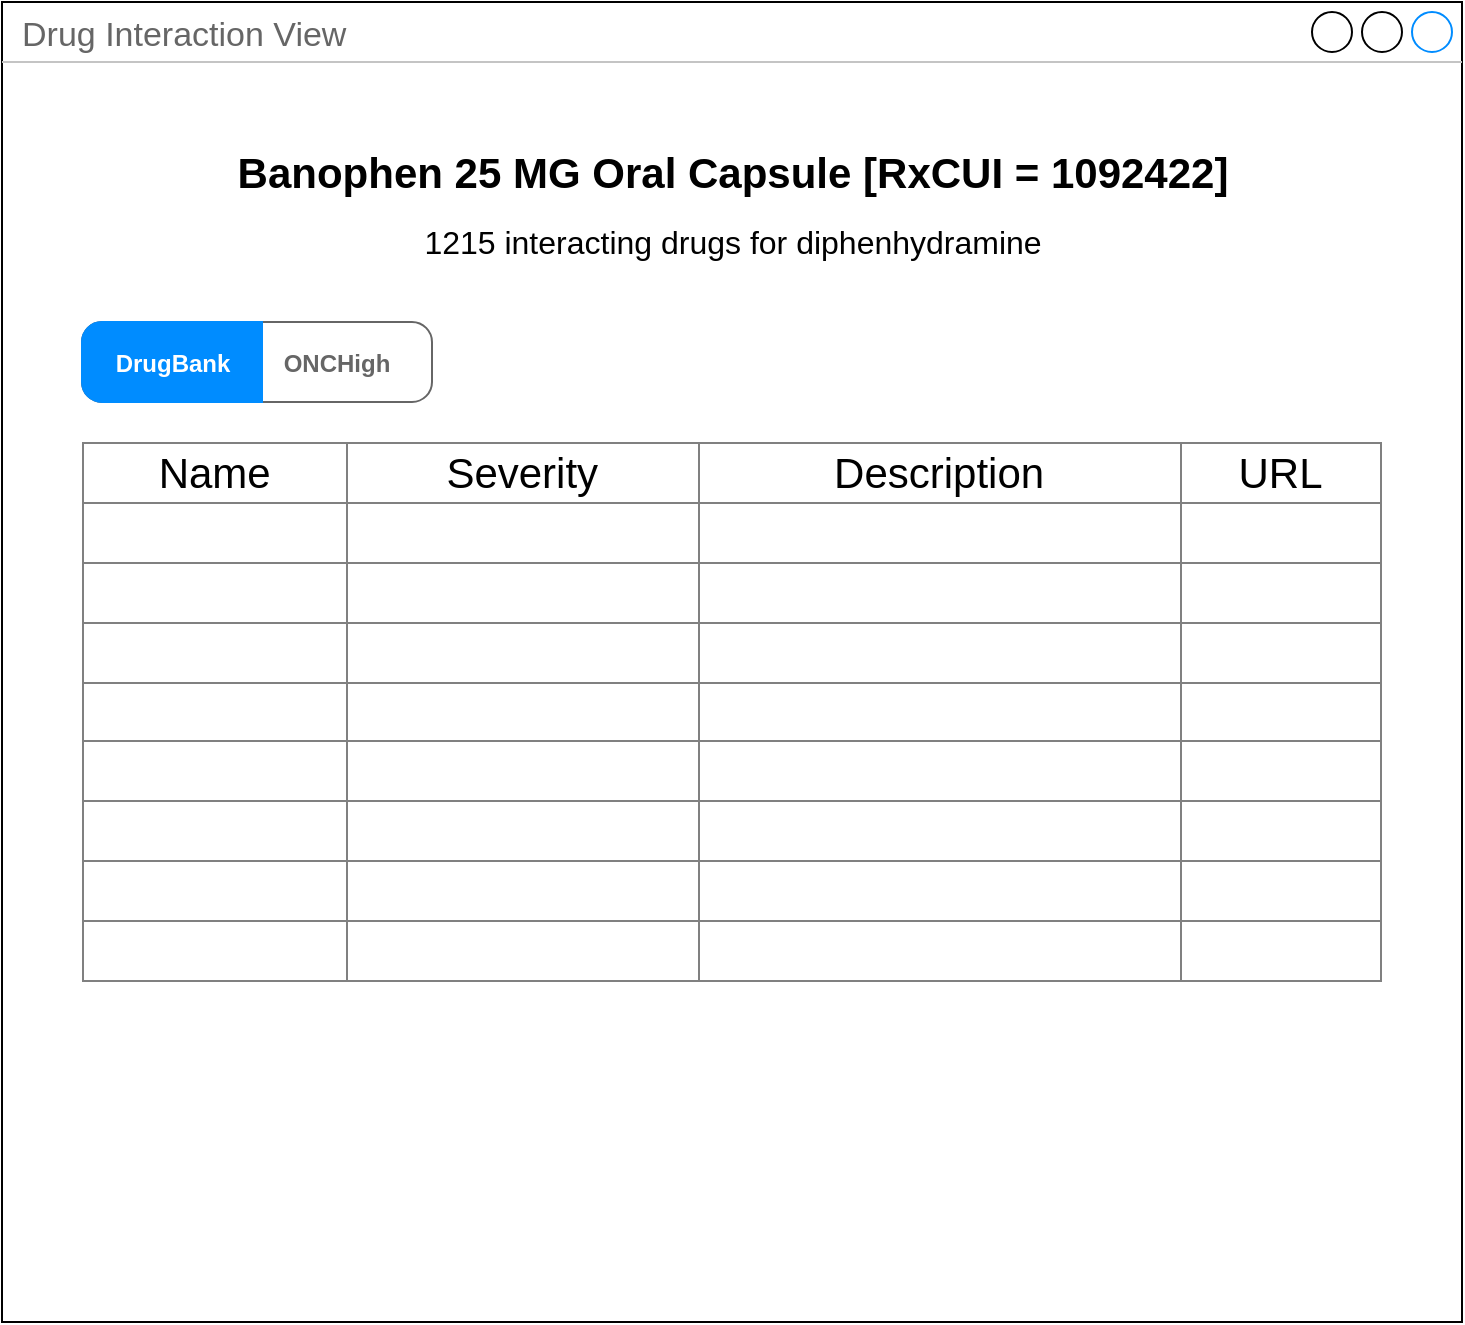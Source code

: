 <mxfile version="13.9.8" type="device"><diagram id="S5u4GdiyN1xAC15mnWeq" name="Page-1"><mxGraphModel dx="1117" dy="624" grid="1" gridSize="10" guides="1" tooltips="1" connect="1" arrows="1" fold="1" page="1" pageScale="1" pageWidth="850" pageHeight="1100" math="0" shadow="0"><root><mxCell id="0"/><mxCell id="1" parent="0"/><mxCell id="h0mi4vMKaG0pDyXDHq-z-10" value="Drug Interaction View" style="strokeWidth=1;shadow=0;dashed=0;align=center;html=1;shape=mxgraph.mockup.containers.window;align=left;verticalAlign=top;spacingLeft=8;strokeColor2=#008cff;strokeColor3=#c4c4c4;fontColor=#666666;mainText=;fontSize=17;labelBackgroundColor=none;" vertex="1" parent="1"><mxGeometry x="60" y="90" width="730" height="660" as="geometry"/></mxCell><mxCell id="h0mi4vMKaG0pDyXDHq-z-11" value="&lt;span style=&quot;font-size: 21px;&quot;&gt;Banophen 25 MG Oral Capsule [RxCUI = 1092422]&lt;br style=&quot;font-size: 21px;&quot;&gt;&lt;/span&gt;" style="text;html=1;align=center;verticalAlign=middle;resizable=0;points=[];autosize=1;fontSize=21;fontStyle=1" vertex="1" parent="1"><mxGeometry x="170" y="160" width="510" height="30" as="geometry"/></mxCell><mxCell id="h0mi4vMKaG0pDyXDHq-z-12" value="1215 interacting drugs for diphenhydramine" style="text;html=1;align=center;verticalAlign=middle;resizable=0;points=[];autosize=1;fontSize=16;" vertex="1" parent="1"><mxGeometry x="265" y="200" width="320" height="20" as="geometry"/></mxCell><mxCell id="h0mi4vMKaG0pDyXDHq-z-36" value="&lt;table border=&quot;1&quot; width=&quot;100%&quot; style=&quot;width: 100% ; height: 100% ; border-collapse: collapse&quot;&gt;&lt;tbody&gt;&lt;tr&gt;&lt;td style=&quot;text-align: center&quot;&gt;Name&lt;/td&gt;&lt;td align=&quot;center&quot;&gt;Severity&lt;/td&gt;&lt;td style=&quot;text-align: center&quot;&gt;Description&lt;/td&gt;&lt;td align=&quot;center&quot;&gt;URL&lt;/td&gt;&lt;/tr&gt;&lt;tr&gt;&lt;td&gt;&lt;br&gt;&lt;/td&gt;&lt;td align=&quot;center&quot;&gt;&lt;/td&gt;&lt;td&gt;&lt;br&gt;&lt;/td&gt;&lt;td align=&quot;center&quot;&gt;&lt;/td&gt;&lt;/tr&gt;&lt;tr&gt;&lt;td&gt;&lt;br&gt;&lt;/td&gt;&lt;td align=&quot;center&quot;&gt;&lt;/td&gt;&lt;td&gt;&lt;br&gt;&lt;/td&gt;&lt;td align=&quot;center&quot;&gt;&lt;br&gt;&lt;/td&gt;&lt;/tr&gt;&lt;tr&gt;&lt;td&gt;&lt;br&gt;&lt;/td&gt;&lt;td&gt;&lt;br&gt;&lt;/td&gt;&lt;td&gt;&lt;br&gt;&lt;/td&gt;&lt;td&gt;&lt;br&gt;&lt;/td&gt;&lt;/tr&gt;&lt;tr&gt;&lt;td&gt;&lt;br&gt;&lt;/td&gt;&lt;td&gt;&lt;br&gt;&lt;/td&gt;&lt;td&gt;&lt;br&gt;&lt;/td&gt;&lt;td&gt;&lt;br&gt;&lt;/td&gt;&lt;/tr&gt;&lt;tr&gt;&lt;td&gt;&lt;br&gt;&lt;/td&gt;&lt;td&gt;&lt;br&gt;&lt;/td&gt;&lt;td&gt;&lt;br&gt;&lt;/td&gt;&lt;td&gt;&lt;br&gt;&lt;/td&gt;&lt;/tr&gt;&lt;tr&gt;&lt;td&gt;&lt;br&gt;&lt;/td&gt;&lt;td&gt;&lt;br&gt;&lt;/td&gt;&lt;td&gt;&lt;br&gt;&lt;/td&gt;&lt;td&gt;&lt;br&gt;&lt;/td&gt;&lt;/tr&gt;&lt;tr&gt;&lt;td&gt;&lt;br&gt;&lt;/td&gt;&lt;td&gt;&lt;br&gt;&lt;/td&gt;&lt;td&gt;&lt;br&gt;&lt;/td&gt;&lt;td&gt;&lt;br&gt;&lt;/td&gt;&lt;/tr&gt;&lt;tr&gt;&lt;td&gt;&lt;br&gt;&lt;/td&gt;&lt;td&gt;&lt;br&gt;&lt;/td&gt;&lt;td&gt;&lt;br&gt;&lt;/td&gt;&lt;td&gt;&lt;br&gt;&lt;/td&gt;&lt;/tr&gt;&lt;/tbody&gt;&lt;/table&gt;" style="text;html=1;strokeColor=none;fillColor=none;overflow=fill;fontSize=21;" vertex="1" parent="1"><mxGeometry x="100" y="310" width="650" height="270" as="geometry"/></mxCell><mxCell id="h0mi4vMKaG0pDyXDHq-z-45" value="" style="strokeWidth=1;shadow=0;dashed=0;align=center;html=1;shape=mxgraph.mockup.rrect;rSize=10;fillColor=#ffffff;strokeColor=#666666;labelBackgroundColor=#000000;fontSize=21;" vertex="1" parent="1"><mxGeometry x="100" y="250" width="170" height="40" as="geometry"/></mxCell><mxCell id="h0mi4vMKaG0pDyXDHq-z-48" value="&lt;font style=&quot;font-size: 12px&quot;&gt;ONCHigh&lt;/font&gt;" style="strokeColor=inherit;fillColor=inherit;gradientColor=inherit;strokeWidth=1;shadow=0;dashed=0;align=center;html=1;shape=mxgraph.mockup.rightButton;rSize=10;fontSize=17;fontColor=#666666;fontStyle=1;resizeHeight=1;" vertex="1" parent="h0mi4vMKaG0pDyXDHq-z-45"><mxGeometry x="1" width="96" height="40" relative="1" as="geometry"><mxPoint x="-91" as="offset"/></mxGeometry></mxCell><mxCell id="h0mi4vMKaG0pDyXDHq-z-49" value="&lt;font style=&quot;font-size: 12px&quot;&gt;DrugBank&lt;/font&gt;" style="strokeWidth=1;shadow=0;dashed=0;align=center;html=1;shape=mxgraph.mockup.leftButton;rSize=10;fontSize=17;fontColor=#ffffff;fontStyle=1;fillColor=#008cff;strokeColor=#008cff;resizeHeight=1;" vertex="1" parent="h0mi4vMKaG0pDyXDHq-z-45"><mxGeometry width="90" height="40" relative="1" as="geometry"><mxPoint as="offset"/></mxGeometry></mxCell></root></mxGraphModel></diagram></mxfile>